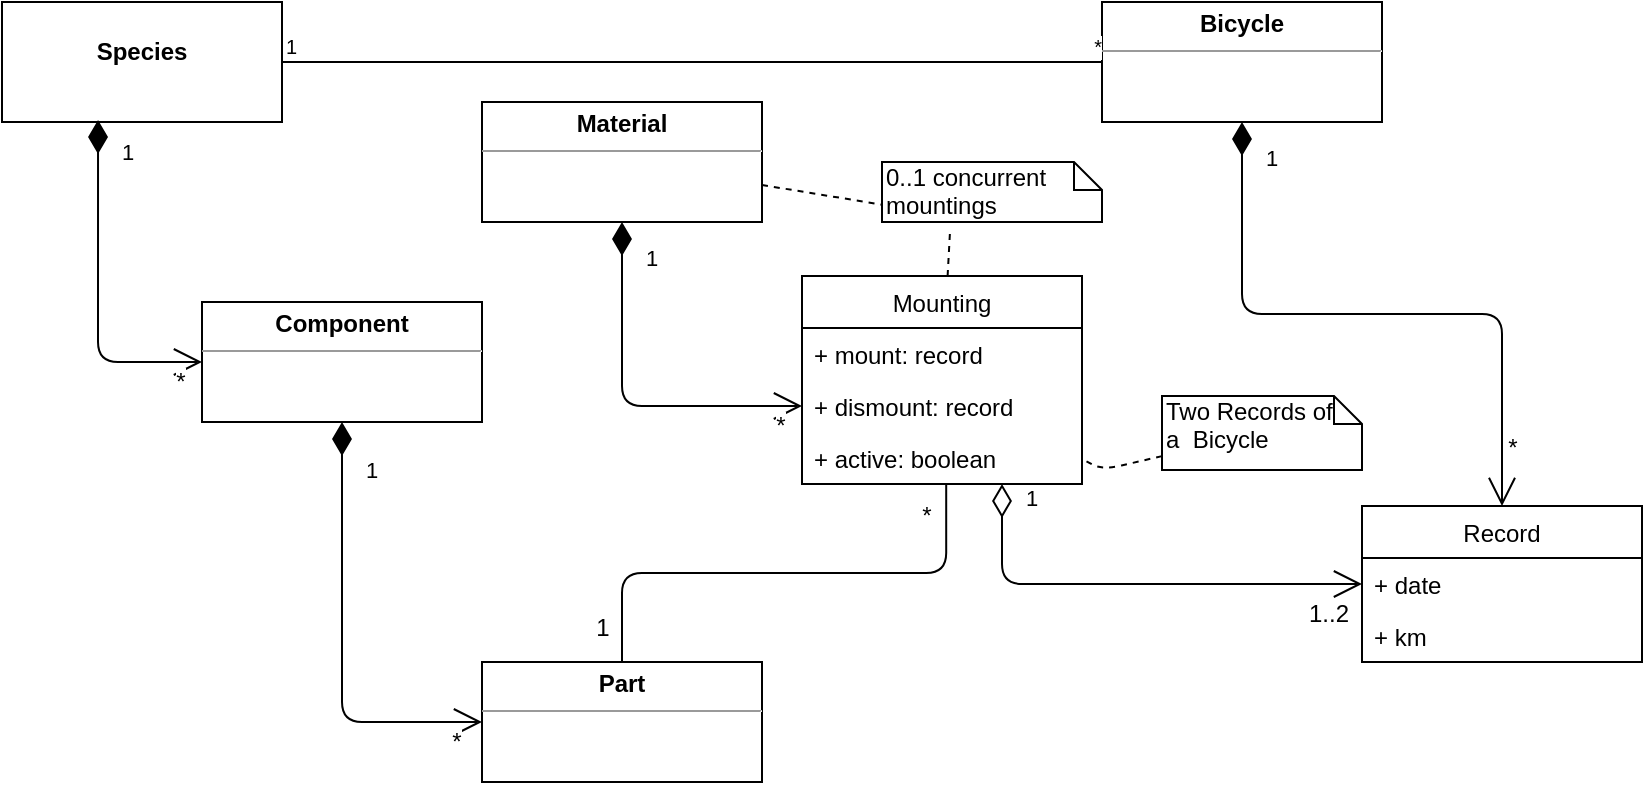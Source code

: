 <mxfile version="12.2.2" type="device" pages="1"><diagram id="4ATyxtASWGsD7okkcSDV" name="Seite-1"><mxGraphModel dx="1088" dy="837" grid="1" gridSize="10" guides="1" tooltips="1" connect="1" arrows="1" fold="1" page="1" pageScale="1" pageWidth="1169" pageHeight="827" math="0" shadow="0"><root><mxCell id="0"/><mxCell id="1" parent="0"/><mxCell id="wmeU-H-R39Ugc1sNo-xs-20" value="&lt;p style=&quot;margin: 0px ; margin-top: 4px ; text-align: center&quot;&gt;&lt;b&gt;Material&lt;/b&gt;&lt;/p&gt;&lt;hr size=&quot;1&quot;&gt;&lt;div style=&quot;height: 2px&quot;&gt;&lt;/div&gt;" style="verticalAlign=top;align=left;overflow=fill;fontSize=12;fontFamily=Helvetica;html=1;" parent="1" vertex="1"><mxGeometry x="260" y="73" width="140" height="60" as="geometry"/></mxCell><mxCell id="wmeU-H-R39Ugc1sNo-xs-24" value="1" style="endArrow=open;html=1;endSize=12;startArrow=diamondThin;startSize=14;startFill=1;edgeStyle=orthogonalEdgeStyle;align=left;verticalAlign=bottom;exitX=0.5;exitY=1;exitDx=0;exitDy=0;" parent="1" source="wmeU-H-R39Ugc1sNo-xs-25" target="wmeU-H-R39Ugc1sNo-xs-61" edge="1"><mxGeometry x="-0.832" y="10" relative="1" as="geometry"><mxPoint x="360" y="373" as="sourcePoint"/><mxPoint x="520" y="373" as="targetPoint"/><mxPoint as="offset"/></mxGeometry></mxCell><mxCell id="wmeU-H-R39Ugc1sNo-xs-28" value="*" style="text;html=1;resizable=0;points=[];align=center;verticalAlign=middle;labelBackgroundColor=#ffffff;" parent="wmeU-H-R39Ugc1sNo-xs-24" vertex="1" connectable="0"><mxGeometry x="0.877" y="1" relative="1" as="geometry"><mxPoint x="4" y="-9" as="offset"/></mxGeometry></mxCell><mxCell id="wmeU-H-R39Ugc1sNo-xs-25" value="&lt;p style=&quot;margin: 0px ; margin-top: 4px ; text-align: center&quot;&gt;&lt;b&gt;Bicycle&lt;/b&gt;&lt;/p&gt;&lt;hr size=&quot;1&quot;&gt;&lt;div style=&quot;height: 2px&quot;&gt;&lt;/div&gt;" style="verticalAlign=top;align=left;overflow=fill;fontSize=12;fontFamily=Helvetica;html=1;" parent="1" vertex="1"><mxGeometry x="570" y="23" width="140" height="60" as="geometry"/></mxCell><mxCell id="wmeU-H-R39Ugc1sNo-xs-26" value="&lt;p style=&quot;margin: 0px ; margin-top: 4px ; text-align: center&quot;&gt;&lt;b&gt;Component&lt;/b&gt;&lt;/p&gt;&lt;hr size=&quot;1&quot;&gt;&lt;div style=&quot;height: 2px&quot;&gt;&lt;/div&gt;" style="verticalAlign=top;align=left;overflow=fill;fontSize=12;fontFamily=Helvetica;html=1;" parent="1" vertex="1"><mxGeometry x="120" y="173" width="140" height="60" as="geometry"/></mxCell><mxCell id="wmeU-H-R39Ugc1sNo-xs-27" value="&lt;p style=&quot;margin: 0px ; margin-top: 4px ; text-align: center&quot;&gt;&lt;b&gt;Part&lt;/b&gt;&lt;/p&gt;&lt;hr size=&quot;1&quot;&gt;&lt;div style=&quot;height: 2px&quot;&gt;&lt;/div&gt;" style="verticalAlign=top;align=left;overflow=fill;fontSize=12;fontFamily=Helvetica;html=1;" parent="1" vertex="1"><mxGeometry x="260" y="353" width="140" height="60" as="geometry"/></mxCell><mxCell id="wmeU-H-R39Ugc1sNo-xs-33" value="1" style="endArrow=open;html=1;endSize=12;startArrow=diamondThin;startSize=14;startFill=1;edgeStyle=orthogonalEdgeStyle;align=left;verticalAlign=bottom;" parent="1" source="wmeU-H-R39Ugc1sNo-xs-20" target="wmeU-H-R39Ugc1sNo-xs-67" edge="1"><mxGeometry x="-0.704" y="10" relative="1" as="geometry"><mxPoint x="40" y="413" as="sourcePoint"/><mxPoint x="200" y="413" as="targetPoint"/><mxPoint as="offset"/></mxGeometry></mxCell><mxCell id="wmeU-H-R39Ugc1sNo-xs-34" value="*" style="text;html=1;resizable=0;points=[];align=center;verticalAlign=middle;labelBackgroundColor=#ffffff;" parent="wmeU-H-R39Ugc1sNo-xs-33" vertex="1" connectable="0"><mxGeometry x="0.894" y="2" relative="1" as="geometry"><mxPoint x="-2" y="12" as="offset"/></mxGeometry></mxCell><mxCell id="wmeU-H-R39Ugc1sNo-xs-36" value="1" style="endArrow=open;html=1;endSize=12;startArrow=diamondThin;startSize=14;startFill=0;edgeStyle=orthogonalEdgeStyle;align=left;verticalAlign=bottom;entryX=0;entryY=0.5;entryDx=0;entryDy=0;" parent="1" source="wmeU-H-R39Ugc1sNo-xs-68" target="wmeU-H-R39Ugc1sNo-xs-62" edge="1"><mxGeometry x="-0.861" y="10" relative="1" as="geometry"><mxPoint x="440" y="313" as="sourcePoint"/><mxPoint x="600" y="313" as="targetPoint"/><Array as="points"><mxPoint x="520" y="314"/></Array><mxPoint as="offset"/></mxGeometry></mxCell><mxCell id="wmeU-H-R39Ugc1sNo-xs-38" value="1..2" style="text;html=1;resizable=0;points=[];align=center;verticalAlign=middle;labelBackgroundColor=#ffffff;" parent="wmeU-H-R39Ugc1sNo-xs-36" vertex="1" connectable="0"><mxGeometry x="0.871" relative="1" as="geometry"><mxPoint x="-2" y="14.5" as="offset"/></mxGeometry></mxCell><mxCell id="wmeU-H-R39Ugc1sNo-xs-40" value="" style="endArrow=none;html=1;edgeStyle=orthogonalEdgeStyle;exitX=0.515;exitY=0.988;exitDx=0;exitDy=0;exitPerimeter=0;" parent="1" source="wmeU-H-R39Ugc1sNo-xs-68" target="wmeU-H-R39Ugc1sNo-xs-27" edge="1"><mxGeometry relative="1" as="geometry"><mxPoint x="420" y="223" as="sourcePoint"/><mxPoint x="200" y="413" as="targetPoint"/></mxGeometry></mxCell><mxCell id="wmeU-H-R39Ugc1sNo-xs-41" value="" style="resizable=0;html=1;align=left;verticalAlign=bottom;labelBackgroundColor=#ffffff;fontSize=10;" parent="wmeU-H-R39Ugc1sNo-xs-40" connectable="0" vertex="1"><mxGeometry x="-1" relative="1" as="geometry"/></mxCell><mxCell id="wmeU-H-R39Ugc1sNo-xs-42" value="" style="resizable=0;html=1;align=right;verticalAlign=bottom;labelBackgroundColor=#ffffff;fontSize=10;" parent="wmeU-H-R39Ugc1sNo-xs-40" connectable="0" vertex="1"><mxGeometry x="1" relative="1" as="geometry"/></mxCell><mxCell id="wmeU-H-R39Ugc1sNo-xs-44" value="*" style="text;html=1;resizable=0;points=[];align=center;verticalAlign=middle;labelBackgroundColor=#ffffff;" parent="wmeU-H-R39Ugc1sNo-xs-40" vertex="1" connectable="0"><mxGeometry x="-0.898" relative="1" as="geometry"><mxPoint x="-10" y="3" as="offset"/></mxGeometry></mxCell><mxCell id="wmeU-H-R39Ugc1sNo-xs-45" value="1" style="text;html=1;resizable=0;points=[];align=center;verticalAlign=middle;labelBackgroundColor=#ffffff;" parent="wmeU-H-R39Ugc1sNo-xs-40" vertex="1" connectable="0"><mxGeometry x="0.866" relative="1" as="geometry"><mxPoint x="-10" y="-0.5" as="offset"/></mxGeometry></mxCell><mxCell id="wmeU-H-R39Ugc1sNo-xs-50" value="" style="endArrow=none;html=1;edgeStyle=orthogonalEdgeStyle;entryX=0;entryY=0.5;entryDx=0;entryDy=0;exitX=1;exitY=0.5;exitDx=0;exitDy=0;" parent="1" source="wmeU-H-R39Ugc1sNo-xs-55" target="wmeU-H-R39Ugc1sNo-xs-25" edge="1"><mxGeometry relative="1" as="geometry"><mxPoint x="50" y="443" as="sourcePoint"/><mxPoint x="210" y="443" as="targetPoint"/></mxGeometry></mxCell><mxCell id="wmeU-H-R39Ugc1sNo-xs-51" value="1" style="resizable=0;html=1;align=left;verticalAlign=bottom;labelBackgroundColor=#ffffff;fontSize=10;" parent="wmeU-H-R39Ugc1sNo-xs-50" connectable="0" vertex="1"><mxGeometry x="-1" relative="1" as="geometry"/></mxCell><mxCell id="wmeU-H-R39Ugc1sNo-xs-52" value="*" style="resizable=0;html=1;align=right;verticalAlign=bottom;labelBackgroundColor=#ffffff;fontSize=10;" parent="wmeU-H-R39Ugc1sNo-xs-50" connectable="0" vertex="1"><mxGeometry x="1" relative="1" as="geometry"/></mxCell><mxCell id="wmeU-H-R39Ugc1sNo-xs-55" value="&lt;p style=&quot;margin: 0px ; margin-top: 4px ; text-align: center&quot;&gt;&lt;br&gt;&lt;b&gt;Species&lt;/b&gt;&lt;/p&gt;" style="verticalAlign=top;align=left;overflow=fill;fontSize=12;fontFamily=Helvetica;html=1;" parent="1" vertex="1"><mxGeometry x="20" y="23" width="140" height="60" as="geometry"/></mxCell><mxCell id="wmeU-H-R39Ugc1sNo-xs-56" value="0..1 concurrent mountings&amp;nbsp;" style="shape=note;whiteSpace=wrap;html=1;size=14;verticalAlign=top;align=left;spacingTop=-6;" parent="1" vertex="1"><mxGeometry x="460" y="103" width="110" height="30" as="geometry"/></mxCell><mxCell id="wmeU-H-R39Ugc1sNo-xs-57" value="" style="endArrow=none;dashed=1;html=1;entryX=0.31;entryY=1.1;entryDx=0;entryDy=0;entryPerimeter=0;" parent="1" source="wmeU-H-R39Ugc1sNo-xs-65" target="wmeU-H-R39Ugc1sNo-xs-56" edge="1"><mxGeometry width="50" height="50" relative="1" as="geometry"><mxPoint x="360" y="160" as="sourcePoint"/><mxPoint x="70" y="430" as="targetPoint"/></mxGeometry></mxCell><mxCell id="wmeU-H-R39Ugc1sNo-xs-58" value="" style="endArrow=none;dashed=1;html=1;entryX=0.003;entryY=0.713;entryDx=0;entryDy=0;entryPerimeter=0;" parent="1" source="wmeU-H-R39Ugc1sNo-xs-20" target="wmeU-H-R39Ugc1sNo-xs-56" edge="1"><mxGeometry width="50" height="50" relative="1" as="geometry"><mxPoint x="20" y="480" as="sourcePoint"/><mxPoint x="70" y="430" as="targetPoint"/></mxGeometry></mxCell><mxCell id="wmeU-H-R39Ugc1sNo-xs-61" value="Record" style="swimlane;fontStyle=0;childLayout=stackLayout;horizontal=1;startSize=26;fillColor=none;horizontalStack=0;resizeParent=1;resizeParentMax=0;resizeLast=0;collapsible=1;marginBottom=0;" parent="1" vertex="1"><mxGeometry x="700" y="275" width="140" height="78" as="geometry"><mxRectangle x="480" y="420" width="90" height="26" as="alternateBounds"/></mxGeometry></mxCell><mxCell id="wmeU-H-R39Ugc1sNo-xs-62" value="+ date" style="text;strokeColor=none;fillColor=none;align=left;verticalAlign=top;spacingLeft=4;spacingRight=4;overflow=hidden;rotatable=0;points=[[0,0.5],[1,0.5]];portConstraint=eastwest;" parent="wmeU-H-R39Ugc1sNo-xs-61" vertex="1"><mxGeometry y="26" width="140" height="26" as="geometry"/></mxCell><mxCell id="wmeU-H-R39Ugc1sNo-xs-63" value="+ km" style="text;strokeColor=none;fillColor=none;align=left;verticalAlign=top;spacingLeft=4;spacingRight=4;overflow=hidden;rotatable=0;points=[[0,0.5],[1,0.5]];portConstraint=eastwest;" parent="wmeU-H-R39Ugc1sNo-xs-61" vertex="1"><mxGeometry y="52" width="140" height="26" as="geometry"/></mxCell><mxCell id="wmeU-H-R39Ugc1sNo-xs-65" value="Mounting" style="swimlane;fontStyle=0;childLayout=stackLayout;horizontal=1;startSize=26;fillColor=none;horizontalStack=0;resizeParent=1;resizeParentMax=0;resizeLast=0;collapsible=1;marginBottom=0;" parent="1" vertex="1"><mxGeometry x="420" y="160" width="140" height="104" as="geometry"/></mxCell><mxCell id="wmeU-H-R39Ugc1sNo-xs-66" value="+ mount: record" style="text;strokeColor=none;fillColor=none;align=left;verticalAlign=top;spacingLeft=4;spacingRight=4;overflow=hidden;rotatable=0;points=[[0,0.5],[1,0.5]];portConstraint=eastwest;" parent="wmeU-H-R39Ugc1sNo-xs-65" vertex="1"><mxGeometry y="26" width="140" height="26" as="geometry"/></mxCell><mxCell id="wmeU-H-R39Ugc1sNo-xs-67" value="+ dismount: record" style="text;strokeColor=none;fillColor=none;align=left;verticalAlign=top;spacingLeft=4;spacingRight=4;overflow=hidden;rotatable=0;points=[[0,0.5],[1,0.5]];portConstraint=eastwest;" parent="wmeU-H-R39Ugc1sNo-xs-65" vertex="1"><mxGeometry y="52" width="140" height="26" as="geometry"/></mxCell><mxCell id="wmeU-H-R39Ugc1sNo-xs-68" value="+ active: boolean" style="text;strokeColor=none;fillColor=none;align=left;verticalAlign=top;spacingLeft=4;spacingRight=4;overflow=hidden;rotatable=0;points=[[0,0.5],[1,0.5]];portConstraint=eastwest;" parent="wmeU-H-R39Ugc1sNo-xs-65" vertex="1"><mxGeometry y="78" width="140" height="26" as="geometry"/></mxCell><mxCell id="J9dTXXQHdtohVpUdF7DV-2" value="1" style="endArrow=open;html=1;endSize=12;startArrow=diamondThin;startSize=14;startFill=1;edgeStyle=orthogonalEdgeStyle;align=left;verticalAlign=bottom;exitX=0.343;exitY=0.983;exitDx=0;exitDy=0;exitPerimeter=0;entryX=0;entryY=0.5;entryDx=0;entryDy=0;" parent="1" source="wmeU-H-R39Ugc1sNo-xs-55" target="wmeU-H-R39Ugc1sNo-xs-26" edge="1"><mxGeometry x="-0.704" y="10" relative="1" as="geometry"><mxPoint x="339.667" y="143" as="sourcePoint"/><mxPoint x="430" y="235.333" as="targetPoint"/><mxPoint as="offset"/></mxGeometry></mxCell><mxCell id="J9dTXXQHdtohVpUdF7DV-3" value="*" style="text;html=1;resizable=0;points=[];align=center;verticalAlign=middle;labelBackgroundColor=#ffffff;" parent="J9dTXXQHdtohVpUdF7DV-2" vertex="1" connectable="0"><mxGeometry x="0.894" y="2" relative="1" as="geometry"><mxPoint x="-2" y="12" as="offset"/></mxGeometry></mxCell><mxCell id="J9dTXXQHdtohVpUdF7DV-4" value="1" style="endArrow=open;html=1;endSize=12;startArrow=diamondThin;startSize=14;startFill=1;edgeStyle=orthogonalEdgeStyle;align=left;verticalAlign=bottom;entryX=0;entryY=0.5;entryDx=0;entryDy=0;" parent="1" source="wmeU-H-R39Ugc1sNo-xs-26" target="wmeU-H-R39Ugc1sNo-xs-27" edge="1"><mxGeometry x="-0.704" y="10" relative="1" as="geometry"><mxPoint x="78" y="92" as="sourcePoint"/><mxPoint x="129.667" y="212.833" as="targetPoint"/><mxPoint as="offset"/></mxGeometry></mxCell><mxCell id="J9dTXXQHdtohVpUdF7DV-5" value="*" style="text;html=1;resizable=0;points=[];align=center;verticalAlign=middle;labelBackgroundColor=#ffffff;" parent="J9dTXXQHdtohVpUdF7DV-4" vertex="1" connectable="0"><mxGeometry x="0.894" y="2" relative="1" as="geometry"><mxPoint x="-2" y="12" as="offset"/></mxGeometry></mxCell><mxCell id="J9dTXXQHdtohVpUdF7DV-6" value="Two Records of&amp;nbsp; a&amp;nbsp; Bicycle" style="shape=note;whiteSpace=wrap;html=1;size=14;verticalAlign=top;align=left;spacingTop=-6;" parent="1" vertex="1"><mxGeometry x="600" y="220" width="100" height="37" as="geometry"/></mxCell><mxCell id="J9dTXXQHdtohVpUdF7DV-7" value="" style="endArrow=none;dashed=1;html=1;" parent="1" source="J9dTXXQHdtohVpUdF7DV-6" target="wmeU-H-R39Ugc1sNo-xs-65" edge="1"><mxGeometry width="50" height="50" relative="1" as="geometry"><mxPoint x="410" y="124.489" as="sourcePoint"/><mxPoint x="470.33" y="134.39" as="targetPoint"/><Array as="points"><mxPoint x="570" y="257"/></Array></mxGeometry></mxCell></root></mxGraphModel></diagram></mxfile>